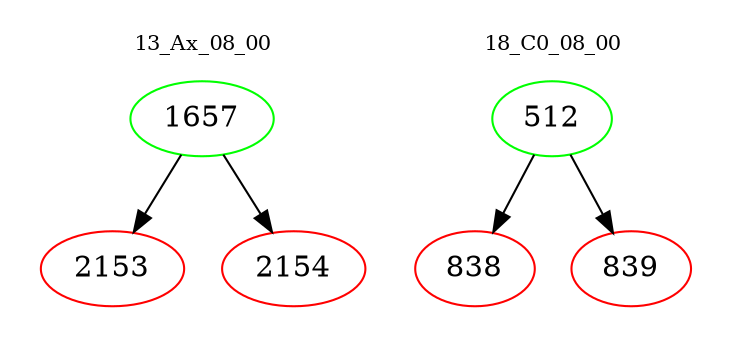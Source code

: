 digraph{
subgraph cluster_0 {
color = white
label = "13_Ax_08_00";
fontsize=10;
T0_1657 [label="1657", color="green"]
T0_1657 -> T0_2153 [color="black"]
T0_2153 [label="2153", color="red"]
T0_1657 -> T0_2154 [color="black"]
T0_2154 [label="2154", color="red"]
}
subgraph cluster_1 {
color = white
label = "18_C0_08_00";
fontsize=10;
T1_512 [label="512", color="green"]
T1_512 -> T1_838 [color="black"]
T1_838 [label="838", color="red"]
T1_512 -> T1_839 [color="black"]
T1_839 [label="839", color="red"]
}
}
